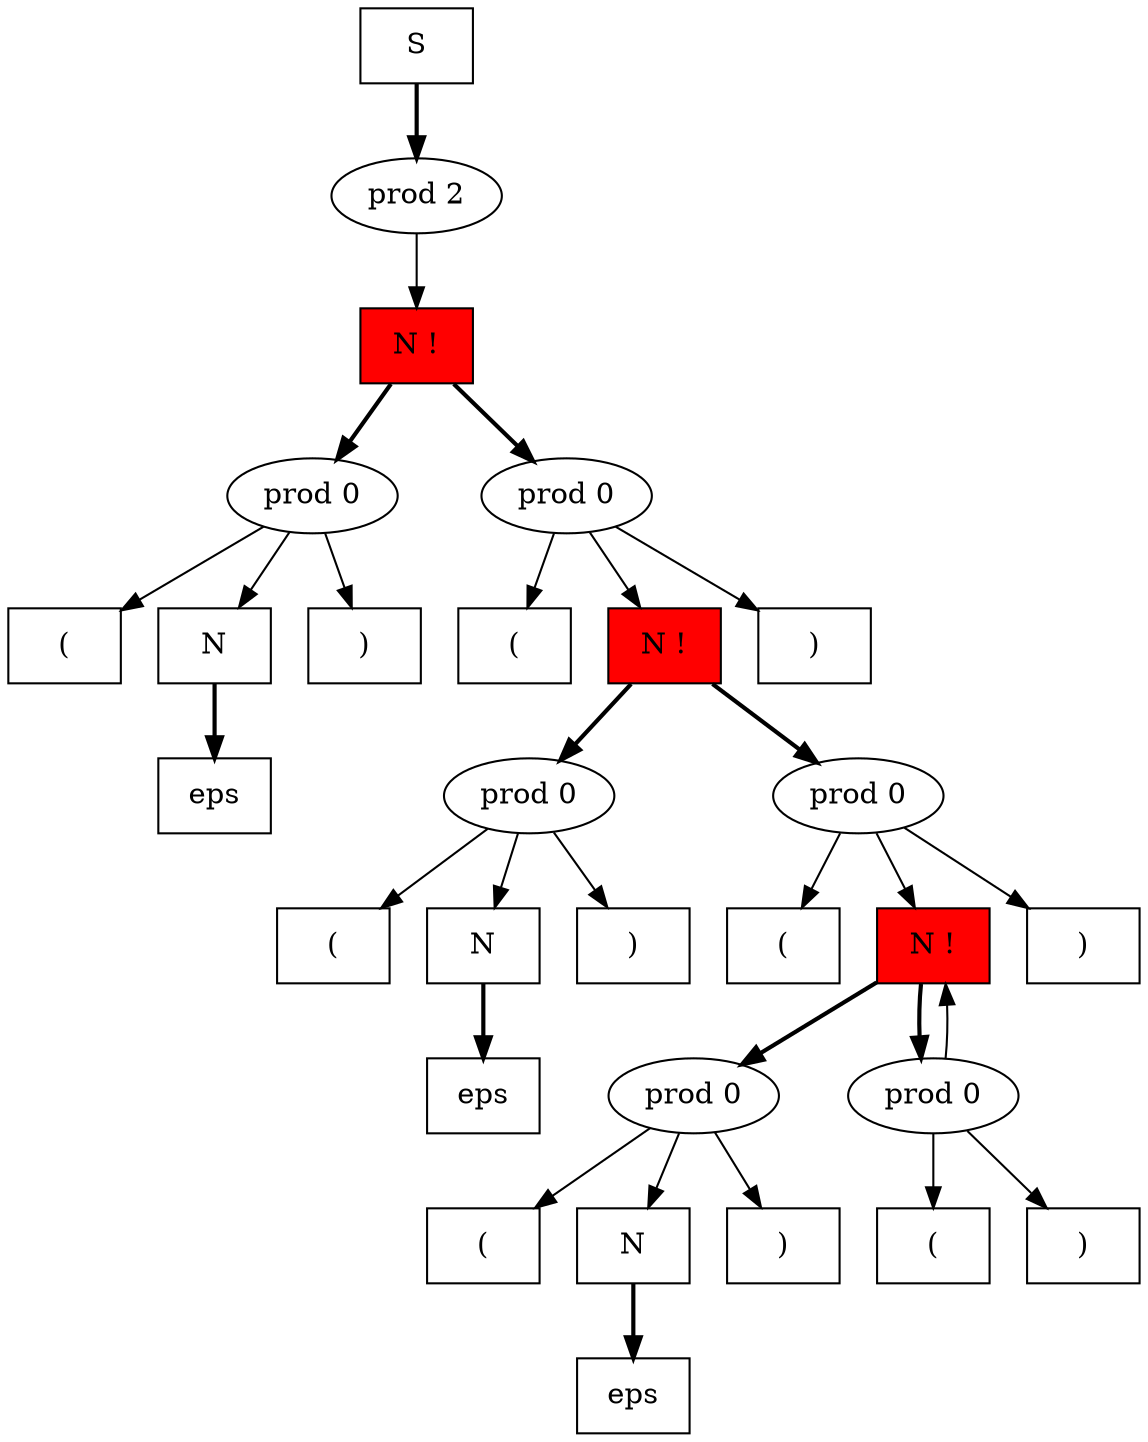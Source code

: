 digraph AST {
    3 [label="S",shape=box]
    5 [label="prod 2"]
    3 -> 5 [style=bold,width=10,label=""]
    5 -> 2 [label=""]
    2 [label="N !",style="filled",fillcolor=red,shape=box]
    6 [label="prod 0"]
    2 -> 6 [style=bold,width=10,label=""]
    7 [label="(",shape=box]
    6 -> 7 [label=""]
    8 [label="N",shape=box]
    9 [label="eps",shape=box]
    8 -> 9 [style=bold,width=10,label=""]
    6 -> 8 [label=""]
    10 [label=")",shape=box]
    6 -> 10 [label=""]
    11 [label="prod 0"]
    2 -> 11 [style=bold,width=10,label=""]
    12 [label="(",shape=box]
    11 -> 12 [label=""]
    11 -> 1 [label=""]
    13 [label=")",shape=box]
    11 -> 13 [label=""]
    1 [label="N !",style="filled",fillcolor=red,shape=box]
    14 [label="prod 0"]
    1 -> 14 [style=bold,width=10,label=""]
    15 [label="(",shape=box]
    14 -> 15 [label=""]
    16 [label="N",shape=box]
    17 [label="eps",shape=box]
    16 -> 17 [style=bold,width=10,label=""]
    14 -> 16 [label=""]
    18 [label=")",shape=box]
    14 -> 18 [label=""]
    19 [label="prod 0"]
    1 -> 19 [style=bold,width=10,label=""]
    20 [label="(",shape=box]
    19 -> 20 [label=""]
    19 -> 0 [label=""]
    21 [label=")",shape=box]
    19 -> 21 [label=""]
    0 [label="N !",style="filled",fillcolor=red,shape=box]
    22 [label="prod 0"]
    0 -> 22 [style=bold,width=10,label=""]
    23 [label="(",shape=box]
    22 -> 23 [label=""]
    24 [label="N",shape=box]
    25 [label="eps",shape=box]
    24 -> 25 [style=bold,width=10,label=""]
    22 -> 24 [label=""]
    26 [label=")",shape=box]
    22 -> 26 [label=""]
    27 [label="prod 0"]
    0 -> 27 [style=bold,width=10,label=""]
    28 [label="(",shape=box]
    27 -> 28 [label=""]
    27 -> 0 [label=""]
    29 [label=")",shape=box]
    27 -> 29 [label=""]
}
